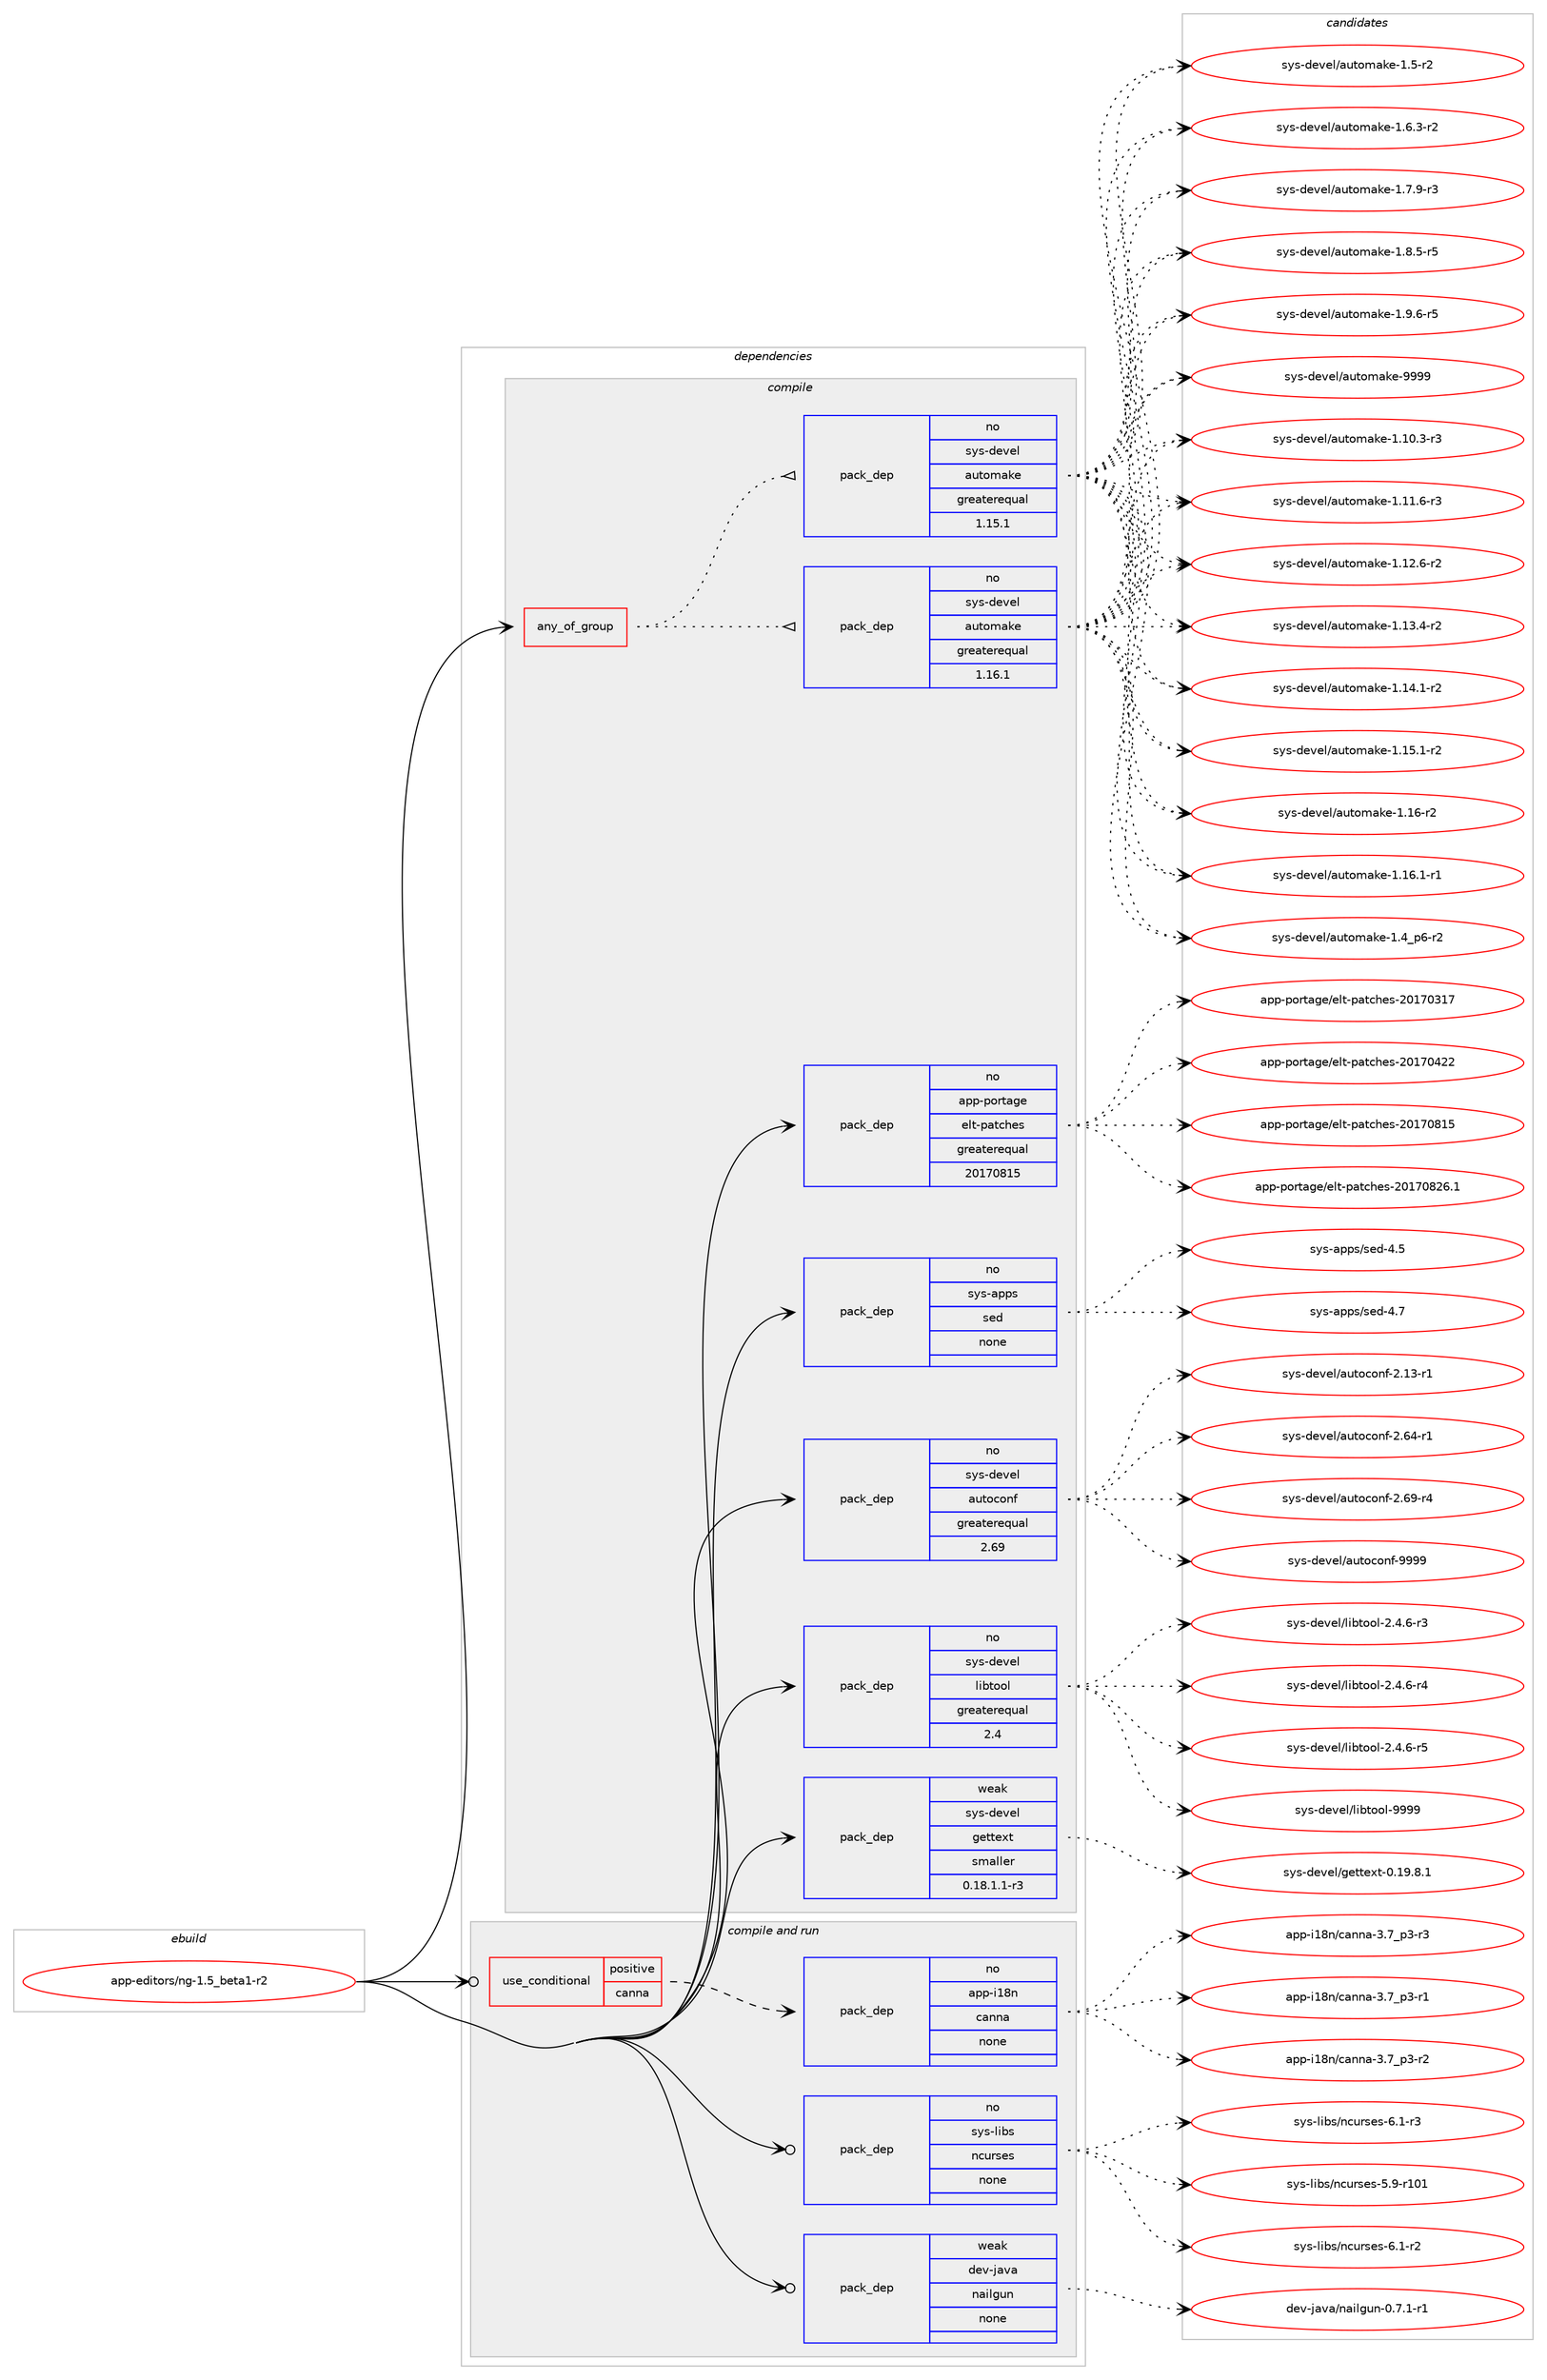 digraph prolog {

# *************
# Graph options
# *************

newrank=true;
concentrate=true;
compound=true;
graph [rankdir=LR,fontname=Helvetica,fontsize=10,ranksep=1.5];#, ranksep=2.5, nodesep=0.2];
edge  [arrowhead=vee];
node  [fontname=Helvetica,fontsize=10];

# **********
# The ebuild
# **********

subgraph cluster_leftcol {
color=gray;
rank=same;
label=<<i>ebuild</i>>;
id [label="app-editors/ng-1.5_beta1-r2", color=red, width=4, href="../app-editors/ng-1.5_beta1-r2.svg"];
}

# ****************
# The dependencies
# ****************

subgraph cluster_midcol {
color=gray;
label=<<i>dependencies</i>>;
subgraph cluster_compile {
fillcolor="#eeeeee";
style=filled;
label=<<i>compile</i>>;
subgraph any19407 {
dependency1281170 [label=<<TABLE BORDER="0" CELLBORDER="1" CELLSPACING="0" CELLPADDING="4"><TR><TD CELLPADDING="10">any_of_group</TD></TR></TABLE>>, shape=none, color=red];subgraph pack912221 {
dependency1281171 [label=<<TABLE BORDER="0" CELLBORDER="1" CELLSPACING="0" CELLPADDING="4" WIDTH="220"><TR><TD ROWSPAN="6" CELLPADDING="30">pack_dep</TD></TR><TR><TD WIDTH="110">no</TD></TR><TR><TD>sys-devel</TD></TR><TR><TD>automake</TD></TR><TR><TD>greaterequal</TD></TR><TR><TD>1.16.1</TD></TR></TABLE>>, shape=none, color=blue];
}
dependency1281170:e -> dependency1281171:w [weight=20,style="dotted",arrowhead="oinv"];
subgraph pack912222 {
dependency1281172 [label=<<TABLE BORDER="0" CELLBORDER="1" CELLSPACING="0" CELLPADDING="4" WIDTH="220"><TR><TD ROWSPAN="6" CELLPADDING="30">pack_dep</TD></TR><TR><TD WIDTH="110">no</TD></TR><TR><TD>sys-devel</TD></TR><TR><TD>automake</TD></TR><TR><TD>greaterequal</TD></TR><TR><TD>1.15.1</TD></TR></TABLE>>, shape=none, color=blue];
}
dependency1281170:e -> dependency1281172:w [weight=20,style="dotted",arrowhead="oinv"];
}
id:e -> dependency1281170:w [weight=20,style="solid",arrowhead="vee"];
subgraph pack912223 {
dependency1281173 [label=<<TABLE BORDER="0" CELLBORDER="1" CELLSPACING="0" CELLPADDING="4" WIDTH="220"><TR><TD ROWSPAN="6" CELLPADDING="30">pack_dep</TD></TR><TR><TD WIDTH="110">no</TD></TR><TR><TD>app-portage</TD></TR><TR><TD>elt-patches</TD></TR><TR><TD>greaterequal</TD></TR><TR><TD>20170815</TD></TR></TABLE>>, shape=none, color=blue];
}
id:e -> dependency1281173:w [weight=20,style="solid",arrowhead="vee"];
subgraph pack912224 {
dependency1281174 [label=<<TABLE BORDER="0" CELLBORDER="1" CELLSPACING="0" CELLPADDING="4" WIDTH="220"><TR><TD ROWSPAN="6" CELLPADDING="30">pack_dep</TD></TR><TR><TD WIDTH="110">no</TD></TR><TR><TD>sys-apps</TD></TR><TR><TD>sed</TD></TR><TR><TD>none</TD></TR><TR><TD></TD></TR></TABLE>>, shape=none, color=blue];
}
id:e -> dependency1281174:w [weight=20,style="solid",arrowhead="vee"];
subgraph pack912225 {
dependency1281175 [label=<<TABLE BORDER="0" CELLBORDER="1" CELLSPACING="0" CELLPADDING="4" WIDTH="220"><TR><TD ROWSPAN="6" CELLPADDING="30">pack_dep</TD></TR><TR><TD WIDTH="110">no</TD></TR><TR><TD>sys-devel</TD></TR><TR><TD>autoconf</TD></TR><TR><TD>greaterequal</TD></TR><TR><TD>2.69</TD></TR></TABLE>>, shape=none, color=blue];
}
id:e -> dependency1281175:w [weight=20,style="solid",arrowhead="vee"];
subgraph pack912226 {
dependency1281176 [label=<<TABLE BORDER="0" CELLBORDER="1" CELLSPACING="0" CELLPADDING="4" WIDTH="220"><TR><TD ROWSPAN="6" CELLPADDING="30">pack_dep</TD></TR><TR><TD WIDTH="110">no</TD></TR><TR><TD>sys-devel</TD></TR><TR><TD>libtool</TD></TR><TR><TD>greaterequal</TD></TR><TR><TD>2.4</TD></TR></TABLE>>, shape=none, color=blue];
}
id:e -> dependency1281176:w [weight=20,style="solid",arrowhead="vee"];
subgraph pack912227 {
dependency1281177 [label=<<TABLE BORDER="0" CELLBORDER="1" CELLSPACING="0" CELLPADDING="4" WIDTH="220"><TR><TD ROWSPAN="6" CELLPADDING="30">pack_dep</TD></TR><TR><TD WIDTH="110">weak</TD></TR><TR><TD>sys-devel</TD></TR><TR><TD>gettext</TD></TR><TR><TD>smaller</TD></TR><TR><TD>0.18.1.1-r3</TD></TR></TABLE>>, shape=none, color=blue];
}
id:e -> dependency1281177:w [weight=20,style="solid",arrowhead="vee"];
}
subgraph cluster_compileandrun {
fillcolor="#eeeeee";
style=filled;
label=<<i>compile and run</i>>;
subgraph cond349014 {
dependency1281178 [label=<<TABLE BORDER="0" CELLBORDER="1" CELLSPACING="0" CELLPADDING="4"><TR><TD ROWSPAN="3" CELLPADDING="10">use_conditional</TD></TR><TR><TD>positive</TD></TR><TR><TD>canna</TD></TR></TABLE>>, shape=none, color=red];
subgraph pack912228 {
dependency1281179 [label=<<TABLE BORDER="0" CELLBORDER="1" CELLSPACING="0" CELLPADDING="4" WIDTH="220"><TR><TD ROWSPAN="6" CELLPADDING="30">pack_dep</TD></TR><TR><TD WIDTH="110">no</TD></TR><TR><TD>app-i18n</TD></TR><TR><TD>canna</TD></TR><TR><TD>none</TD></TR><TR><TD></TD></TR></TABLE>>, shape=none, color=blue];
}
dependency1281178:e -> dependency1281179:w [weight=20,style="dashed",arrowhead="vee"];
}
id:e -> dependency1281178:w [weight=20,style="solid",arrowhead="odotvee"];
subgraph pack912229 {
dependency1281180 [label=<<TABLE BORDER="0" CELLBORDER="1" CELLSPACING="0" CELLPADDING="4" WIDTH="220"><TR><TD ROWSPAN="6" CELLPADDING="30">pack_dep</TD></TR><TR><TD WIDTH="110">no</TD></TR><TR><TD>sys-libs</TD></TR><TR><TD>ncurses</TD></TR><TR><TD>none</TD></TR><TR><TD></TD></TR></TABLE>>, shape=none, color=blue];
}
id:e -> dependency1281180:w [weight=20,style="solid",arrowhead="odotvee"];
subgraph pack912230 {
dependency1281181 [label=<<TABLE BORDER="0" CELLBORDER="1" CELLSPACING="0" CELLPADDING="4" WIDTH="220"><TR><TD ROWSPAN="6" CELLPADDING="30">pack_dep</TD></TR><TR><TD WIDTH="110">weak</TD></TR><TR><TD>dev-java</TD></TR><TR><TD>nailgun</TD></TR><TR><TD>none</TD></TR><TR><TD></TD></TR></TABLE>>, shape=none, color=blue];
}
id:e -> dependency1281181:w [weight=20,style="solid",arrowhead="odotvee"];
}
subgraph cluster_run {
fillcolor="#eeeeee";
style=filled;
label=<<i>run</i>>;
}
}

# **************
# The candidates
# **************

subgraph cluster_choices {
rank=same;
color=gray;
label=<<i>candidates</i>>;

subgraph choice912221 {
color=black;
nodesep=1;
choice11512111545100101118101108479711711611110997107101454946494846514511451 [label="sys-devel/automake-1.10.3-r3", color=red, width=4,href="../sys-devel/automake-1.10.3-r3.svg"];
choice11512111545100101118101108479711711611110997107101454946494946544511451 [label="sys-devel/automake-1.11.6-r3", color=red, width=4,href="../sys-devel/automake-1.11.6-r3.svg"];
choice11512111545100101118101108479711711611110997107101454946495046544511450 [label="sys-devel/automake-1.12.6-r2", color=red, width=4,href="../sys-devel/automake-1.12.6-r2.svg"];
choice11512111545100101118101108479711711611110997107101454946495146524511450 [label="sys-devel/automake-1.13.4-r2", color=red, width=4,href="../sys-devel/automake-1.13.4-r2.svg"];
choice11512111545100101118101108479711711611110997107101454946495246494511450 [label="sys-devel/automake-1.14.1-r2", color=red, width=4,href="../sys-devel/automake-1.14.1-r2.svg"];
choice11512111545100101118101108479711711611110997107101454946495346494511450 [label="sys-devel/automake-1.15.1-r2", color=red, width=4,href="../sys-devel/automake-1.15.1-r2.svg"];
choice1151211154510010111810110847971171161111099710710145494649544511450 [label="sys-devel/automake-1.16-r2", color=red, width=4,href="../sys-devel/automake-1.16-r2.svg"];
choice11512111545100101118101108479711711611110997107101454946495446494511449 [label="sys-devel/automake-1.16.1-r1", color=red, width=4,href="../sys-devel/automake-1.16.1-r1.svg"];
choice115121115451001011181011084797117116111109971071014549465295112544511450 [label="sys-devel/automake-1.4_p6-r2", color=red, width=4,href="../sys-devel/automake-1.4_p6-r2.svg"];
choice11512111545100101118101108479711711611110997107101454946534511450 [label="sys-devel/automake-1.5-r2", color=red, width=4,href="../sys-devel/automake-1.5-r2.svg"];
choice115121115451001011181011084797117116111109971071014549465446514511450 [label="sys-devel/automake-1.6.3-r2", color=red, width=4,href="../sys-devel/automake-1.6.3-r2.svg"];
choice115121115451001011181011084797117116111109971071014549465546574511451 [label="sys-devel/automake-1.7.9-r3", color=red, width=4,href="../sys-devel/automake-1.7.9-r3.svg"];
choice115121115451001011181011084797117116111109971071014549465646534511453 [label="sys-devel/automake-1.8.5-r5", color=red, width=4,href="../sys-devel/automake-1.8.5-r5.svg"];
choice115121115451001011181011084797117116111109971071014549465746544511453 [label="sys-devel/automake-1.9.6-r5", color=red, width=4,href="../sys-devel/automake-1.9.6-r5.svg"];
choice115121115451001011181011084797117116111109971071014557575757 [label="sys-devel/automake-9999", color=red, width=4,href="../sys-devel/automake-9999.svg"];
dependency1281171:e -> choice11512111545100101118101108479711711611110997107101454946494846514511451:w [style=dotted,weight="100"];
dependency1281171:e -> choice11512111545100101118101108479711711611110997107101454946494946544511451:w [style=dotted,weight="100"];
dependency1281171:e -> choice11512111545100101118101108479711711611110997107101454946495046544511450:w [style=dotted,weight="100"];
dependency1281171:e -> choice11512111545100101118101108479711711611110997107101454946495146524511450:w [style=dotted,weight="100"];
dependency1281171:e -> choice11512111545100101118101108479711711611110997107101454946495246494511450:w [style=dotted,weight="100"];
dependency1281171:e -> choice11512111545100101118101108479711711611110997107101454946495346494511450:w [style=dotted,weight="100"];
dependency1281171:e -> choice1151211154510010111810110847971171161111099710710145494649544511450:w [style=dotted,weight="100"];
dependency1281171:e -> choice11512111545100101118101108479711711611110997107101454946495446494511449:w [style=dotted,weight="100"];
dependency1281171:e -> choice115121115451001011181011084797117116111109971071014549465295112544511450:w [style=dotted,weight="100"];
dependency1281171:e -> choice11512111545100101118101108479711711611110997107101454946534511450:w [style=dotted,weight="100"];
dependency1281171:e -> choice115121115451001011181011084797117116111109971071014549465446514511450:w [style=dotted,weight="100"];
dependency1281171:e -> choice115121115451001011181011084797117116111109971071014549465546574511451:w [style=dotted,weight="100"];
dependency1281171:e -> choice115121115451001011181011084797117116111109971071014549465646534511453:w [style=dotted,weight="100"];
dependency1281171:e -> choice115121115451001011181011084797117116111109971071014549465746544511453:w [style=dotted,weight="100"];
dependency1281171:e -> choice115121115451001011181011084797117116111109971071014557575757:w [style=dotted,weight="100"];
}
subgraph choice912222 {
color=black;
nodesep=1;
choice11512111545100101118101108479711711611110997107101454946494846514511451 [label="sys-devel/automake-1.10.3-r3", color=red, width=4,href="../sys-devel/automake-1.10.3-r3.svg"];
choice11512111545100101118101108479711711611110997107101454946494946544511451 [label="sys-devel/automake-1.11.6-r3", color=red, width=4,href="../sys-devel/automake-1.11.6-r3.svg"];
choice11512111545100101118101108479711711611110997107101454946495046544511450 [label="sys-devel/automake-1.12.6-r2", color=red, width=4,href="../sys-devel/automake-1.12.6-r2.svg"];
choice11512111545100101118101108479711711611110997107101454946495146524511450 [label="sys-devel/automake-1.13.4-r2", color=red, width=4,href="../sys-devel/automake-1.13.4-r2.svg"];
choice11512111545100101118101108479711711611110997107101454946495246494511450 [label="sys-devel/automake-1.14.1-r2", color=red, width=4,href="../sys-devel/automake-1.14.1-r2.svg"];
choice11512111545100101118101108479711711611110997107101454946495346494511450 [label="sys-devel/automake-1.15.1-r2", color=red, width=4,href="../sys-devel/automake-1.15.1-r2.svg"];
choice1151211154510010111810110847971171161111099710710145494649544511450 [label="sys-devel/automake-1.16-r2", color=red, width=4,href="../sys-devel/automake-1.16-r2.svg"];
choice11512111545100101118101108479711711611110997107101454946495446494511449 [label="sys-devel/automake-1.16.1-r1", color=red, width=4,href="../sys-devel/automake-1.16.1-r1.svg"];
choice115121115451001011181011084797117116111109971071014549465295112544511450 [label="sys-devel/automake-1.4_p6-r2", color=red, width=4,href="../sys-devel/automake-1.4_p6-r2.svg"];
choice11512111545100101118101108479711711611110997107101454946534511450 [label="sys-devel/automake-1.5-r2", color=red, width=4,href="../sys-devel/automake-1.5-r2.svg"];
choice115121115451001011181011084797117116111109971071014549465446514511450 [label="sys-devel/automake-1.6.3-r2", color=red, width=4,href="../sys-devel/automake-1.6.3-r2.svg"];
choice115121115451001011181011084797117116111109971071014549465546574511451 [label="sys-devel/automake-1.7.9-r3", color=red, width=4,href="../sys-devel/automake-1.7.9-r3.svg"];
choice115121115451001011181011084797117116111109971071014549465646534511453 [label="sys-devel/automake-1.8.5-r5", color=red, width=4,href="../sys-devel/automake-1.8.5-r5.svg"];
choice115121115451001011181011084797117116111109971071014549465746544511453 [label="sys-devel/automake-1.9.6-r5", color=red, width=4,href="../sys-devel/automake-1.9.6-r5.svg"];
choice115121115451001011181011084797117116111109971071014557575757 [label="sys-devel/automake-9999", color=red, width=4,href="../sys-devel/automake-9999.svg"];
dependency1281172:e -> choice11512111545100101118101108479711711611110997107101454946494846514511451:w [style=dotted,weight="100"];
dependency1281172:e -> choice11512111545100101118101108479711711611110997107101454946494946544511451:w [style=dotted,weight="100"];
dependency1281172:e -> choice11512111545100101118101108479711711611110997107101454946495046544511450:w [style=dotted,weight="100"];
dependency1281172:e -> choice11512111545100101118101108479711711611110997107101454946495146524511450:w [style=dotted,weight="100"];
dependency1281172:e -> choice11512111545100101118101108479711711611110997107101454946495246494511450:w [style=dotted,weight="100"];
dependency1281172:e -> choice11512111545100101118101108479711711611110997107101454946495346494511450:w [style=dotted,weight="100"];
dependency1281172:e -> choice1151211154510010111810110847971171161111099710710145494649544511450:w [style=dotted,weight="100"];
dependency1281172:e -> choice11512111545100101118101108479711711611110997107101454946495446494511449:w [style=dotted,weight="100"];
dependency1281172:e -> choice115121115451001011181011084797117116111109971071014549465295112544511450:w [style=dotted,weight="100"];
dependency1281172:e -> choice11512111545100101118101108479711711611110997107101454946534511450:w [style=dotted,weight="100"];
dependency1281172:e -> choice115121115451001011181011084797117116111109971071014549465446514511450:w [style=dotted,weight="100"];
dependency1281172:e -> choice115121115451001011181011084797117116111109971071014549465546574511451:w [style=dotted,weight="100"];
dependency1281172:e -> choice115121115451001011181011084797117116111109971071014549465646534511453:w [style=dotted,weight="100"];
dependency1281172:e -> choice115121115451001011181011084797117116111109971071014549465746544511453:w [style=dotted,weight="100"];
dependency1281172:e -> choice115121115451001011181011084797117116111109971071014557575757:w [style=dotted,weight="100"];
}
subgraph choice912223 {
color=black;
nodesep=1;
choice97112112451121111141169710310147101108116451129711699104101115455048495548514955 [label="app-portage/elt-patches-20170317", color=red, width=4,href="../app-portage/elt-patches-20170317.svg"];
choice97112112451121111141169710310147101108116451129711699104101115455048495548525050 [label="app-portage/elt-patches-20170422", color=red, width=4,href="../app-portage/elt-patches-20170422.svg"];
choice97112112451121111141169710310147101108116451129711699104101115455048495548564953 [label="app-portage/elt-patches-20170815", color=red, width=4,href="../app-portage/elt-patches-20170815.svg"];
choice971121124511211111411697103101471011081164511297116991041011154550484955485650544649 [label="app-portage/elt-patches-20170826.1", color=red, width=4,href="../app-portage/elt-patches-20170826.1.svg"];
dependency1281173:e -> choice97112112451121111141169710310147101108116451129711699104101115455048495548514955:w [style=dotted,weight="100"];
dependency1281173:e -> choice97112112451121111141169710310147101108116451129711699104101115455048495548525050:w [style=dotted,weight="100"];
dependency1281173:e -> choice97112112451121111141169710310147101108116451129711699104101115455048495548564953:w [style=dotted,weight="100"];
dependency1281173:e -> choice971121124511211111411697103101471011081164511297116991041011154550484955485650544649:w [style=dotted,weight="100"];
}
subgraph choice912224 {
color=black;
nodesep=1;
choice11512111545971121121154711510110045524653 [label="sys-apps/sed-4.5", color=red, width=4,href="../sys-apps/sed-4.5.svg"];
choice11512111545971121121154711510110045524655 [label="sys-apps/sed-4.7", color=red, width=4,href="../sys-apps/sed-4.7.svg"];
dependency1281174:e -> choice11512111545971121121154711510110045524653:w [style=dotted,weight="100"];
dependency1281174:e -> choice11512111545971121121154711510110045524655:w [style=dotted,weight="100"];
}
subgraph choice912225 {
color=black;
nodesep=1;
choice1151211154510010111810110847971171161119911111010245504649514511449 [label="sys-devel/autoconf-2.13-r1", color=red, width=4,href="../sys-devel/autoconf-2.13-r1.svg"];
choice1151211154510010111810110847971171161119911111010245504654524511449 [label="sys-devel/autoconf-2.64-r1", color=red, width=4,href="../sys-devel/autoconf-2.64-r1.svg"];
choice1151211154510010111810110847971171161119911111010245504654574511452 [label="sys-devel/autoconf-2.69-r4", color=red, width=4,href="../sys-devel/autoconf-2.69-r4.svg"];
choice115121115451001011181011084797117116111991111101024557575757 [label="sys-devel/autoconf-9999", color=red, width=4,href="../sys-devel/autoconf-9999.svg"];
dependency1281175:e -> choice1151211154510010111810110847971171161119911111010245504649514511449:w [style=dotted,weight="100"];
dependency1281175:e -> choice1151211154510010111810110847971171161119911111010245504654524511449:w [style=dotted,weight="100"];
dependency1281175:e -> choice1151211154510010111810110847971171161119911111010245504654574511452:w [style=dotted,weight="100"];
dependency1281175:e -> choice115121115451001011181011084797117116111991111101024557575757:w [style=dotted,weight="100"];
}
subgraph choice912226 {
color=black;
nodesep=1;
choice1151211154510010111810110847108105981161111111084550465246544511451 [label="sys-devel/libtool-2.4.6-r3", color=red, width=4,href="../sys-devel/libtool-2.4.6-r3.svg"];
choice1151211154510010111810110847108105981161111111084550465246544511452 [label="sys-devel/libtool-2.4.6-r4", color=red, width=4,href="../sys-devel/libtool-2.4.6-r4.svg"];
choice1151211154510010111810110847108105981161111111084550465246544511453 [label="sys-devel/libtool-2.4.6-r5", color=red, width=4,href="../sys-devel/libtool-2.4.6-r5.svg"];
choice1151211154510010111810110847108105981161111111084557575757 [label="sys-devel/libtool-9999", color=red, width=4,href="../sys-devel/libtool-9999.svg"];
dependency1281176:e -> choice1151211154510010111810110847108105981161111111084550465246544511451:w [style=dotted,weight="100"];
dependency1281176:e -> choice1151211154510010111810110847108105981161111111084550465246544511452:w [style=dotted,weight="100"];
dependency1281176:e -> choice1151211154510010111810110847108105981161111111084550465246544511453:w [style=dotted,weight="100"];
dependency1281176:e -> choice1151211154510010111810110847108105981161111111084557575757:w [style=dotted,weight="100"];
}
subgraph choice912227 {
color=black;
nodesep=1;
choice1151211154510010111810110847103101116116101120116454846495746564649 [label="sys-devel/gettext-0.19.8.1", color=red, width=4,href="../sys-devel/gettext-0.19.8.1.svg"];
dependency1281177:e -> choice1151211154510010111810110847103101116116101120116454846495746564649:w [style=dotted,weight="100"];
}
subgraph choice912228 {
color=black;
nodesep=1;
choice97112112451054956110479997110110974551465595112514511449 [label="app-i18n/canna-3.7_p3-r1", color=red, width=4,href="../app-i18n/canna-3.7_p3-r1.svg"];
choice97112112451054956110479997110110974551465595112514511450 [label="app-i18n/canna-3.7_p3-r2", color=red, width=4,href="../app-i18n/canna-3.7_p3-r2.svg"];
choice97112112451054956110479997110110974551465595112514511451 [label="app-i18n/canna-3.7_p3-r3", color=red, width=4,href="../app-i18n/canna-3.7_p3-r3.svg"];
dependency1281179:e -> choice97112112451054956110479997110110974551465595112514511449:w [style=dotted,weight="100"];
dependency1281179:e -> choice97112112451054956110479997110110974551465595112514511450:w [style=dotted,weight="100"];
dependency1281179:e -> choice97112112451054956110479997110110974551465595112514511451:w [style=dotted,weight="100"];
}
subgraph choice912229 {
color=black;
nodesep=1;
choice115121115451081059811547110991171141151011154553465745114494849 [label="sys-libs/ncurses-5.9-r101", color=red, width=4,href="../sys-libs/ncurses-5.9-r101.svg"];
choice11512111545108105981154711099117114115101115455446494511450 [label="sys-libs/ncurses-6.1-r2", color=red, width=4,href="../sys-libs/ncurses-6.1-r2.svg"];
choice11512111545108105981154711099117114115101115455446494511451 [label="sys-libs/ncurses-6.1-r3", color=red, width=4,href="../sys-libs/ncurses-6.1-r3.svg"];
dependency1281180:e -> choice115121115451081059811547110991171141151011154553465745114494849:w [style=dotted,weight="100"];
dependency1281180:e -> choice11512111545108105981154711099117114115101115455446494511450:w [style=dotted,weight="100"];
dependency1281180:e -> choice11512111545108105981154711099117114115101115455446494511451:w [style=dotted,weight="100"];
}
subgraph choice912230 {
color=black;
nodesep=1;
choice10010111845106971189747110971051081031171104548465546494511449 [label="dev-java/nailgun-0.7.1-r1", color=red, width=4,href="../dev-java/nailgun-0.7.1-r1.svg"];
dependency1281181:e -> choice10010111845106971189747110971051081031171104548465546494511449:w [style=dotted,weight="100"];
}
}

}
